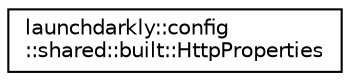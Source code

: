 digraph "Graphical Class Hierarchy"
{
 // LATEX_PDF_SIZE
  edge [fontname="Helvetica",fontsize="10",labelfontname="Helvetica",labelfontsize="10"];
  node [fontname="Helvetica",fontsize="10",shape=record];
  rankdir="LR";
  Node0 [label="launchdarkly::config\l::shared::built::HttpProperties",height=0.2,width=0.4,color="black", fillcolor="white", style="filled",URL="$classlaunchdarkly_1_1config_1_1shared_1_1built_1_1HttpProperties.html",tooltip=" "];
}
